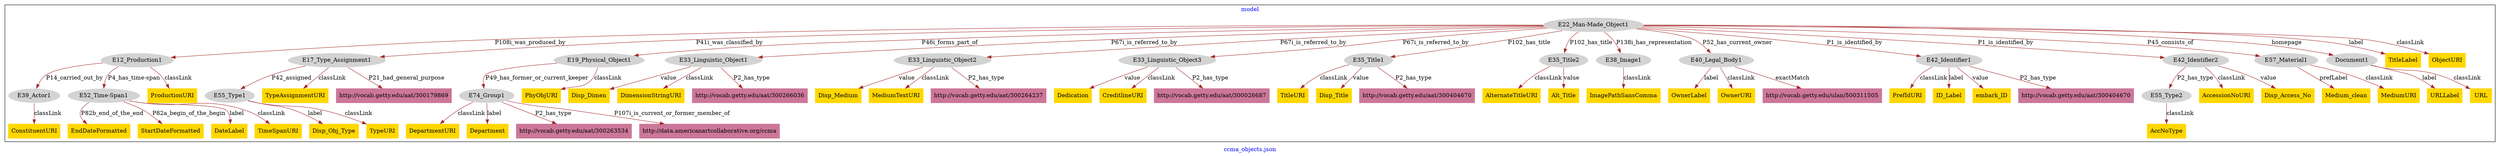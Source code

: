 digraph n0 {
fontcolor="blue"
remincross="true"
label="ccma_objects.json"
subgraph cluster {
label="model"
n2[style="filled",color="white",fillcolor="lightgray",label="E12_Production1"];
n3[style="filled",color="white",fillcolor="lightgray",label="E39_Actor1"];
n4[style="filled",color="white",fillcolor="lightgray",label="E52_Time-Span1"];
n5[style="filled",color="white",fillcolor="lightgray",label="E17_Type_Assignment1"];
n6[style="filled",color="white",fillcolor="lightgray",label="E55_Type1"];
n7[style="filled",color="white",fillcolor="lightgray",label="E19_Physical_Object1"];
n8[style="filled",color="white",fillcolor="lightgray",label="E74_Group1"];
n9[style="filled",color="white",fillcolor="lightgray",label="E22_Man-Made_Object1"];
n10[style="filled",color="white",fillcolor="lightgray",label="E33_Linguistic_Object1"];
n11[style="filled",color="white",fillcolor="lightgray",label="E33_Linguistic_Object2"];
n12[style="filled",color="white",fillcolor="lightgray",label="E33_Linguistic_Object3"];
n13[style="filled",color="white",fillcolor="lightgray",label="E35_Title1"];
n14[style="filled",color="white",fillcolor="lightgray",label="E35_Title2"];
n15[style="filled",color="white",fillcolor="lightgray",label="E38_Image1"];
n16[style="filled",color="white",fillcolor="lightgray",label="E40_Legal_Body1"];
n17[style="filled",color="white",fillcolor="lightgray",label="E42_Identifier1"];
n18[style="filled",color="white",fillcolor="lightgray",label="E42_Identifier2"];
n19[style="filled",color="white",fillcolor="lightgray",label="E57_Material1"];
n20[style="filled",color="white",fillcolor="lightgray",label="Document1"];
n21[style="filled",color="white",fillcolor="lightgray",label="E55_Type2"];
n22[shape="plaintext",style="filled",fillcolor="gold",label="OwnerLabel"];
n23[shape="plaintext",style="filled",fillcolor="gold",label="AccessionNoURI"];
n24[shape="plaintext",style="filled",fillcolor="gold",label="Disp_Dimen"];
n25[shape="plaintext",style="filled",fillcolor="gold",label="PrefIdURI"];
n26[shape="plaintext",style="filled",fillcolor="gold",label="ConstituentURI"];
n27[shape="plaintext",style="filled",fillcolor="gold",label="ID_Label"];
n28[shape="plaintext",style="filled",fillcolor="gold",label="OwnerURI"];
n29[shape="plaintext",style="filled",fillcolor="gold",label="Disp_Access_No"];
n30[shape="plaintext",style="filled",fillcolor="gold",label="EndDateFormatted"];
n31[shape="plaintext",style="filled",fillcolor="gold",label="AlternateTitleURI"];
n32[shape="plaintext",style="filled",fillcolor="gold",label="Dedication"];
n33[shape="plaintext",style="filled",fillcolor="gold",label="StartDateFormatted"];
n34[shape="plaintext",style="filled",fillcolor="gold",label="DepartmentURI"];
n35[shape="plaintext",style="filled",fillcolor="gold",label="Medium_clean"];
n36[shape="plaintext",style="filled",fillcolor="gold",label="Disp_Medium"];
n37[shape="plaintext",style="filled",fillcolor="gold",label="Disp_Obj_Type"];
n38[shape="plaintext",style="filled",fillcolor="gold",label="MediumURI"];
n39[shape="plaintext",style="filled",fillcolor="gold",label="Alt_Title"];
n40[shape="plaintext",style="filled",fillcolor="gold",label="TitleLabel"];
n41[shape="plaintext",style="filled",fillcolor="gold",label="PhyObjURI"];
n42[shape="plaintext",style="filled",fillcolor="gold",label="ProductionURI"];
n43[shape="plaintext",style="filled",fillcolor="gold",label="URLLabel"];
n44[shape="plaintext",style="filled",fillcolor="gold",label="URL"];
n45[shape="plaintext",style="filled",fillcolor="gold",label="AccNoType"];
n46[shape="plaintext",style="filled",fillcolor="gold",label="DateLabel"];
n47[shape="plaintext",style="filled",fillcolor="gold",label="Department"];
n48[shape="plaintext",style="filled",fillcolor="gold",label="ImagePathSansComma"];
n49[shape="plaintext",style="filled",fillcolor="gold",label="embark_ID"];
n50[shape="plaintext",style="filled",fillcolor="gold",label="DimensionStringURI"];
n51[shape="plaintext",style="filled",fillcolor="gold",label="TypeURI"];
n52[shape="plaintext",style="filled",fillcolor="gold",label="TypeAssignmentURI"];
n53[shape="plaintext",style="filled",fillcolor="gold",label="TitleURI"];
n54[shape="plaintext",style="filled",fillcolor="gold",label="ObjectURI"];
n55[shape="plaintext",style="filled",fillcolor="gold",label="CreditlineURI"];
n56[shape="plaintext",style="filled",fillcolor="gold",label="Disp_Title"];
n57[shape="plaintext",style="filled",fillcolor="gold",label="TimeSpanURI"];
n58[shape="plaintext",style="filled",fillcolor="gold",label="MediumTextURI"];
n59[shape="plaintext",style="filled",fillcolor="#CC7799",label="http://vocab.getty.edu/aat/300026687"];
n60[shape="plaintext",style="filled",fillcolor="#CC7799",label="http://vocab.getty.edu/ulan/500311505"];
n61[shape="plaintext",style="filled",fillcolor="#CC7799",label="http://vocab.getty.edu/aat/300263534"];
n62[shape="plaintext",style="filled",fillcolor="#CC7799",label="http://vocab.getty.edu/aat/300264237"];
n63[shape="plaintext",style="filled",fillcolor="#CC7799",label="http://vocab.getty.edu/aat/300404670"];
n64[shape="plaintext",style="filled",fillcolor="#CC7799",label="http://vocab.getty.edu/aat/300179869"];
n65[shape="plaintext",style="filled",fillcolor="#CC7799",label="http://vocab.getty.edu/aat/300404670"];
n66[shape="plaintext",style="filled",fillcolor="#CC7799",label="http://data.americanartcollaborative.org/ccma"];
n67[shape="plaintext",style="filled",fillcolor="#CC7799",label="http://vocab.getty.edu/aat/300266036"];
}
n2 -> n3[color="brown",fontcolor="black",label="P14_carried_out_by"]
n2 -> n4[color="brown",fontcolor="black",label="P4_has_time-span"]
n5 -> n6[color="brown",fontcolor="black",label="P42_assigned"]
n7 -> n8[color="brown",fontcolor="black",label="P49_has_former_or_current_keeper"]
n9 -> n2[color="brown",fontcolor="black",label="P108i_was_produced_by"]
n9 -> n5[color="brown",fontcolor="black",label="P41i_was_classified_by"]
n9 -> n7[color="brown",fontcolor="black",label="P46i_forms_part_of"]
n9 -> n10[color="brown",fontcolor="black",label="P67i_is_referred_to_by"]
n9 -> n11[color="brown",fontcolor="black",label="P67i_is_referred_to_by"]
n9 -> n12[color="brown",fontcolor="black",label="P67i_is_referred_to_by"]
n9 -> n13[color="brown",fontcolor="black",label="P102_has_title"]
n9 -> n14[color="brown",fontcolor="black",label="P102_has_title"]
n9 -> n15[color="brown",fontcolor="black",label="P138i_has_representation"]
n9 -> n16[color="brown",fontcolor="black",label="P52_has_current_owner"]
n9 -> n17[color="brown",fontcolor="black",label="P1_is_identified_by"]
n9 -> n18[color="brown",fontcolor="black",label="P1_is_identified_by"]
n9 -> n19[color="brown",fontcolor="black",label="P45_consists_of"]
n9 -> n20[color="brown",fontcolor="black",label="homepage"]
n18 -> n21[color="brown",fontcolor="black",label="P2_has_type"]
n16 -> n22[color="brown",fontcolor="black",label="label"]
n18 -> n23[color="brown",fontcolor="black",label="classLink"]
n10 -> n24[color="brown",fontcolor="black",label="value"]
n17 -> n25[color="brown",fontcolor="black",label="classLink"]
n3 -> n26[color="brown",fontcolor="black",label="classLink"]
n17 -> n27[color="brown",fontcolor="black",label="label"]
n16 -> n28[color="brown",fontcolor="black",label="classLink"]
n18 -> n29[color="brown",fontcolor="black",label="value"]
n4 -> n30[color="brown",fontcolor="black",label="P82b_end_of_the_end"]
n14 -> n31[color="brown",fontcolor="black",label="classLink"]
n12 -> n32[color="brown",fontcolor="black",label="value"]
n4 -> n33[color="brown",fontcolor="black",label="P82a_begin_of_the_begin"]
n8 -> n34[color="brown",fontcolor="black",label="classLink"]
n19 -> n35[color="brown",fontcolor="black",label="prefLabel"]
n11 -> n36[color="brown",fontcolor="black",label="value"]
n6 -> n37[color="brown",fontcolor="black",label="label"]
n19 -> n38[color="brown",fontcolor="black",label="classLink"]
n14 -> n39[color="brown",fontcolor="black",label="value"]
n9 -> n40[color="brown",fontcolor="black",label="label"]
n7 -> n41[color="brown",fontcolor="black",label="classLink"]
n2 -> n42[color="brown",fontcolor="black",label="classLink"]
n20 -> n43[color="brown",fontcolor="black",label="label"]
n20 -> n44[color="brown",fontcolor="black",label="classLink"]
n21 -> n45[color="brown",fontcolor="black",label="classLink"]
n4 -> n46[color="brown",fontcolor="black",label="label"]
n8 -> n47[color="brown",fontcolor="black",label="label"]
n15 -> n48[color="brown",fontcolor="black",label="classLink"]
n17 -> n49[color="brown",fontcolor="black",label="value"]
n10 -> n50[color="brown",fontcolor="black",label="classLink"]
n6 -> n51[color="brown",fontcolor="black",label="classLink"]
n5 -> n52[color="brown",fontcolor="black",label="classLink"]
n13 -> n53[color="brown",fontcolor="black",label="classLink"]
n9 -> n54[color="brown",fontcolor="black",label="classLink"]
n12 -> n55[color="brown",fontcolor="black",label="classLink"]
n13 -> n56[color="brown",fontcolor="black",label="value"]
n4 -> n57[color="brown",fontcolor="black",label="classLink"]
n11 -> n58[color="brown",fontcolor="black",label="classLink"]
n12 -> n59[color="brown",fontcolor="black",label="P2_has_type"]
n16 -> n60[color="brown",fontcolor="black",label="exactMatch"]
n8 -> n61[color="brown",fontcolor="black",label="P2_has_type"]
n11 -> n62[color="brown",fontcolor="black",label="P2_has_type"]
n17 -> n63[color="brown",fontcolor="black",label="P2_has_type"]
n5 -> n64[color="brown",fontcolor="black",label="P21_had_general_purpose"]
n13 -> n65[color="brown",fontcolor="black",label="P2_has_type"]
n8 -> n66[color="brown",fontcolor="black",label="P107i_is_current_or_former_member_of"]
n10 -> n67[color="brown",fontcolor="black",label="P2_has_type"]
}
